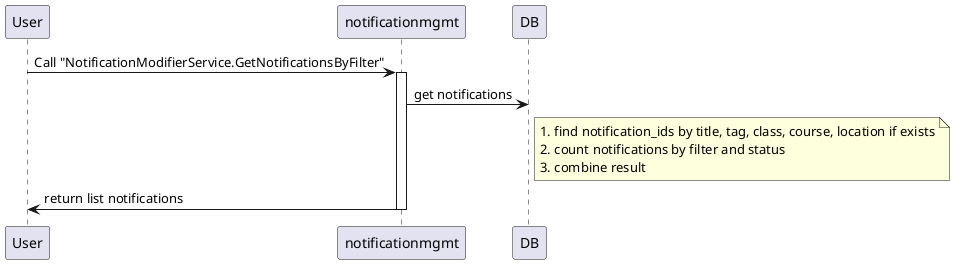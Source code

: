@startuml communication_simplified
hide circle

User   -> notificationmgmt:  Call "NotificationModifierService.GetNotificationsByFilter"
activate notificationmgmt
notificationmgmt -> DB: get notifications
note right DB
    1. find notification_ids by title, tag, class, course, location if exists
    2. count notifications by filter and status
    3. combine result
end note
notificationmgmt -> User: return list notifications
deactivate notificationmgmt
@endumlstatus
